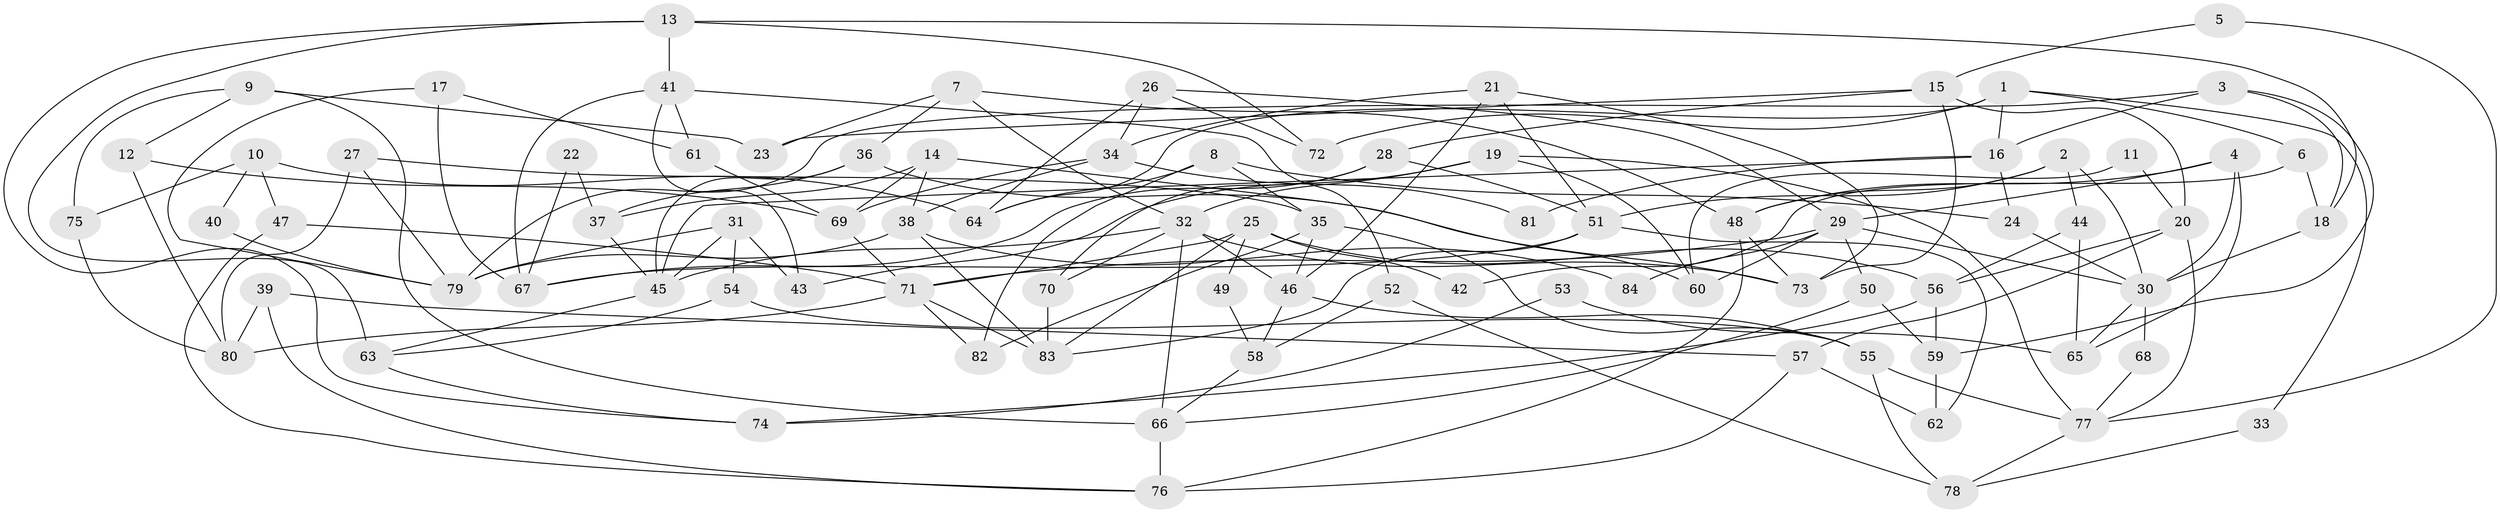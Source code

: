 // coarse degree distribution, {5: 0.26785714285714285, 6: 0.125, 7: 0.125, 3: 0.16071428571428573, 8: 0.05357142857142857, 4: 0.14285714285714285, 2: 0.10714285714285714, 9: 0.017857142857142856}
// Generated by graph-tools (version 1.1) at 2025/41/03/06/25 10:41:53]
// undirected, 84 vertices, 168 edges
graph export_dot {
graph [start="1"]
  node [color=gray90,style=filled];
  1;
  2;
  3;
  4;
  5;
  6;
  7;
  8;
  9;
  10;
  11;
  12;
  13;
  14;
  15;
  16;
  17;
  18;
  19;
  20;
  21;
  22;
  23;
  24;
  25;
  26;
  27;
  28;
  29;
  30;
  31;
  32;
  33;
  34;
  35;
  36;
  37;
  38;
  39;
  40;
  41;
  42;
  43;
  44;
  45;
  46;
  47;
  48;
  49;
  50;
  51;
  52;
  53;
  54;
  55;
  56;
  57;
  58;
  59;
  60;
  61;
  62;
  63;
  64;
  65;
  66;
  67;
  68;
  69;
  70;
  71;
  72;
  73;
  74;
  75;
  76;
  77;
  78;
  79;
  80;
  81;
  82;
  83;
  84;
  1 -- 72;
  1 -- 64;
  1 -- 6;
  1 -- 16;
  1 -- 33;
  2 -- 30;
  2 -- 48;
  2 -- 44;
  2 -- 51;
  3 -- 18;
  3 -- 79;
  3 -- 16;
  3 -- 59;
  4 -- 48;
  4 -- 29;
  4 -- 30;
  4 -- 65;
  5 -- 77;
  5 -- 15;
  6 -- 18;
  6 -- 42;
  7 -- 32;
  7 -- 23;
  7 -- 36;
  7 -- 48;
  8 -- 24;
  8 -- 82;
  8 -- 35;
  8 -- 64;
  9 -- 12;
  9 -- 66;
  9 -- 23;
  9 -- 75;
  10 -- 75;
  10 -- 47;
  10 -- 40;
  10 -- 64;
  11 -- 60;
  11 -- 20;
  12 -- 69;
  12 -- 80;
  13 -- 74;
  13 -- 63;
  13 -- 18;
  13 -- 41;
  13 -- 72;
  14 -- 37;
  14 -- 69;
  14 -- 38;
  14 -- 60;
  15 -- 73;
  15 -- 28;
  15 -- 20;
  15 -- 23;
  16 -- 24;
  16 -- 45;
  16 -- 81;
  17 -- 79;
  17 -- 67;
  17 -- 61;
  18 -- 30;
  19 -- 77;
  19 -- 32;
  19 -- 43;
  19 -- 60;
  20 -- 56;
  20 -- 57;
  20 -- 77;
  21 -- 73;
  21 -- 51;
  21 -- 34;
  21 -- 46;
  22 -- 37;
  22 -- 67;
  24 -- 30;
  25 -- 56;
  25 -- 83;
  25 -- 42;
  25 -- 49;
  25 -- 71;
  26 -- 64;
  26 -- 34;
  26 -- 29;
  26 -- 72;
  27 -- 35;
  27 -- 79;
  27 -- 80;
  28 -- 67;
  28 -- 51;
  28 -- 70;
  29 -- 60;
  29 -- 30;
  29 -- 50;
  29 -- 71;
  29 -- 84;
  30 -- 65;
  30 -- 68;
  31 -- 45;
  31 -- 43;
  31 -- 54;
  31 -- 79;
  32 -- 70;
  32 -- 73;
  32 -- 45;
  32 -- 46;
  32 -- 66;
  33 -- 78;
  34 -- 69;
  34 -- 38;
  34 -- 81;
  35 -- 46;
  35 -- 55;
  35 -- 82;
  36 -- 45;
  36 -- 37;
  36 -- 73;
  37 -- 45;
  38 -- 79;
  38 -- 83;
  38 -- 84;
  39 -- 57;
  39 -- 80;
  39 -- 76;
  40 -- 79;
  41 -- 52;
  41 -- 43;
  41 -- 61;
  41 -- 67;
  44 -- 65;
  44 -- 56;
  45 -- 63;
  46 -- 55;
  46 -- 58;
  47 -- 71;
  47 -- 76;
  48 -- 76;
  48 -- 73;
  49 -- 58;
  50 -- 59;
  50 -- 66;
  51 -- 83;
  51 -- 62;
  51 -- 67;
  52 -- 58;
  52 -- 78;
  53 -- 65;
  53 -- 74;
  54 -- 55;
  54 -- 63;
  55 -- 77;
  55 -- 78;
  56 -- 59;
  56 -- 74;
  57 -- 76;
  57 -- 62;
  58 -- 66;
  59 -- 62;
  61 -- 69;
  63 -- 74;
  66 -- 76;
  68 -- 77;
  69 -- 71;
  70 -- 83;
  71 -- 80;
  71 -- 82;
  71 -- 83;
  75 -- 80;
  77 -- 78;
}
